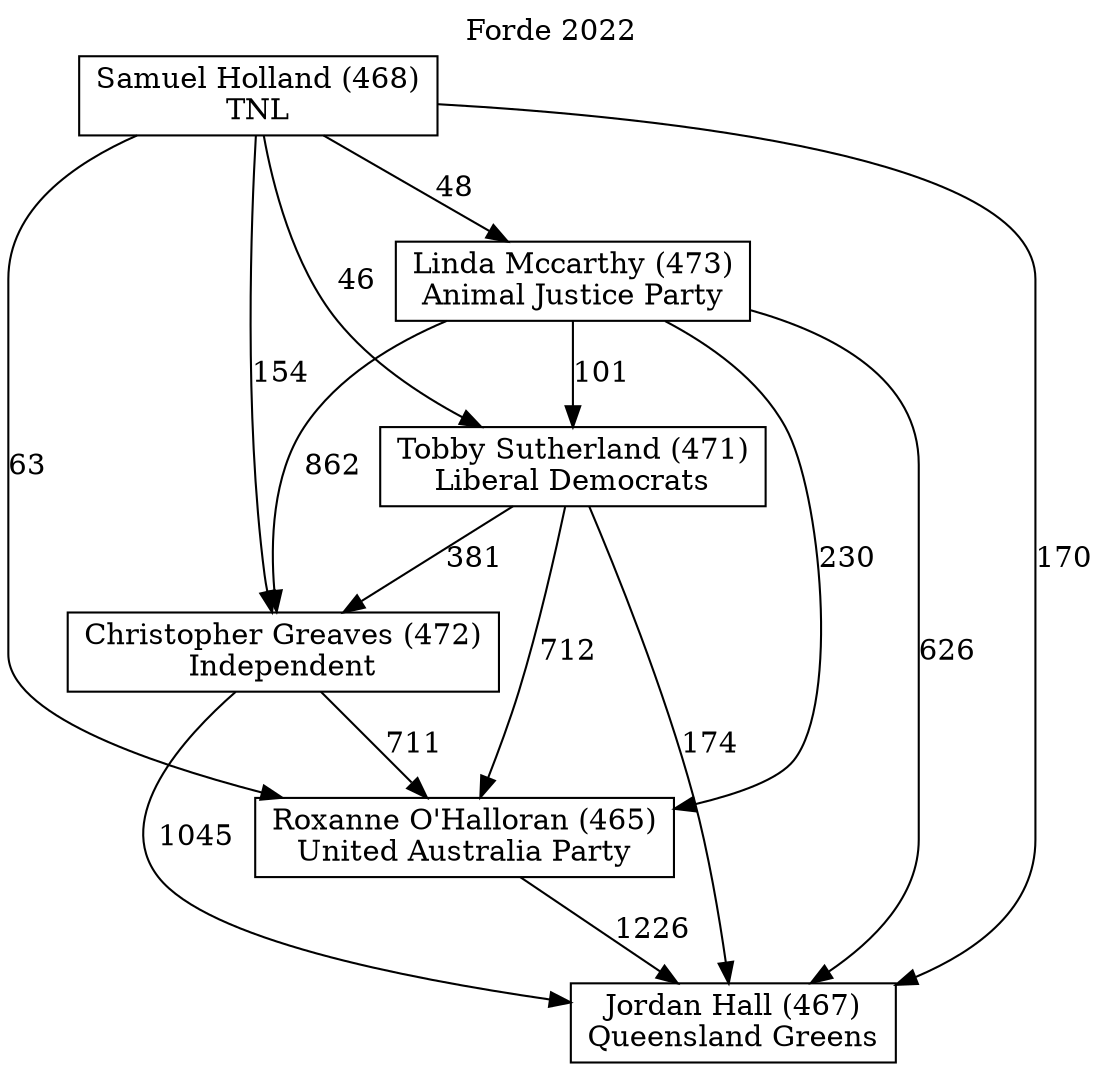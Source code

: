 // House preference flow
digraph "Jordan Hall (467)_Forde_2022" {
	graph [label="Forde 2022" labelloc=t mclimit=10]
	node [shape=box]
	"Christopher Greaves (472)" [label="Christopher Greaves (472)
Independent"]
	"Jordan Hall (467)" [label="Jordan Hall (467)
Queensland Greens"]
	"Linda Mccarthy (473)" [label="Linda Mccarthy (473)
Animal Justice Party"]
	"Roxanne O'Halloran (465)" [label="Roxanne O'Halloran (465)
United Australia Party"]
	"Samuel Holland (468)" [label="Samuel Holland (468)
TNL"]
	"Tobby Sutherland (471)" [label="Tobby Sutherland (471)
Liberal Democrats"]
	"Christopher Greaves (472)" -> "Jordan Hall (467)" [label=1045]
	"Christopher Greaves (472)" -> "Roxanne O'Halloran (465)" [label=711]
	"Linda Mccarthy (473)" -> "Christopher Greaves (472)" [label=862]
	"Linda Mccarthy (473)" -> "Jordan Hall (467)" [label=626]
	"Linda Mccarthy (473)" -> "Roxanne O'Halloran (465)" [label=230]
	"Linda Mccarthy (473)" -> "Tobby Sutherland (471)" [label=101]
	"Roxanne O'Halloran (465)" -> "Jordan Hall (467)" [label=1226]
	"Samuel Holland (468)" -> "Christopher Greaves (472)" [label=154]
	"Samuel Holland (468)" -> "Jordan Hall (467)" [label=170]
	"Samuel Holland (468)" -> "Linda Mccarthy (473)" [label=48]
	"Samuel Holland (468)" -> "Roxanne O'Halloran (465)" [label=63]
	"Samuel Holland (468)" -> "Tobby Sutherland (471)" [label=46]
	"Tobby Sutherland (471)" -> "Christopher Greaves (472)" [label=381]
	"Tobby Sutherland (471)" -> "Jordan Hall (467)" [label=174]
	"Tobby Sutherland (471)" -> "Roxanne O'Halloran (465)" [label=712]
}
